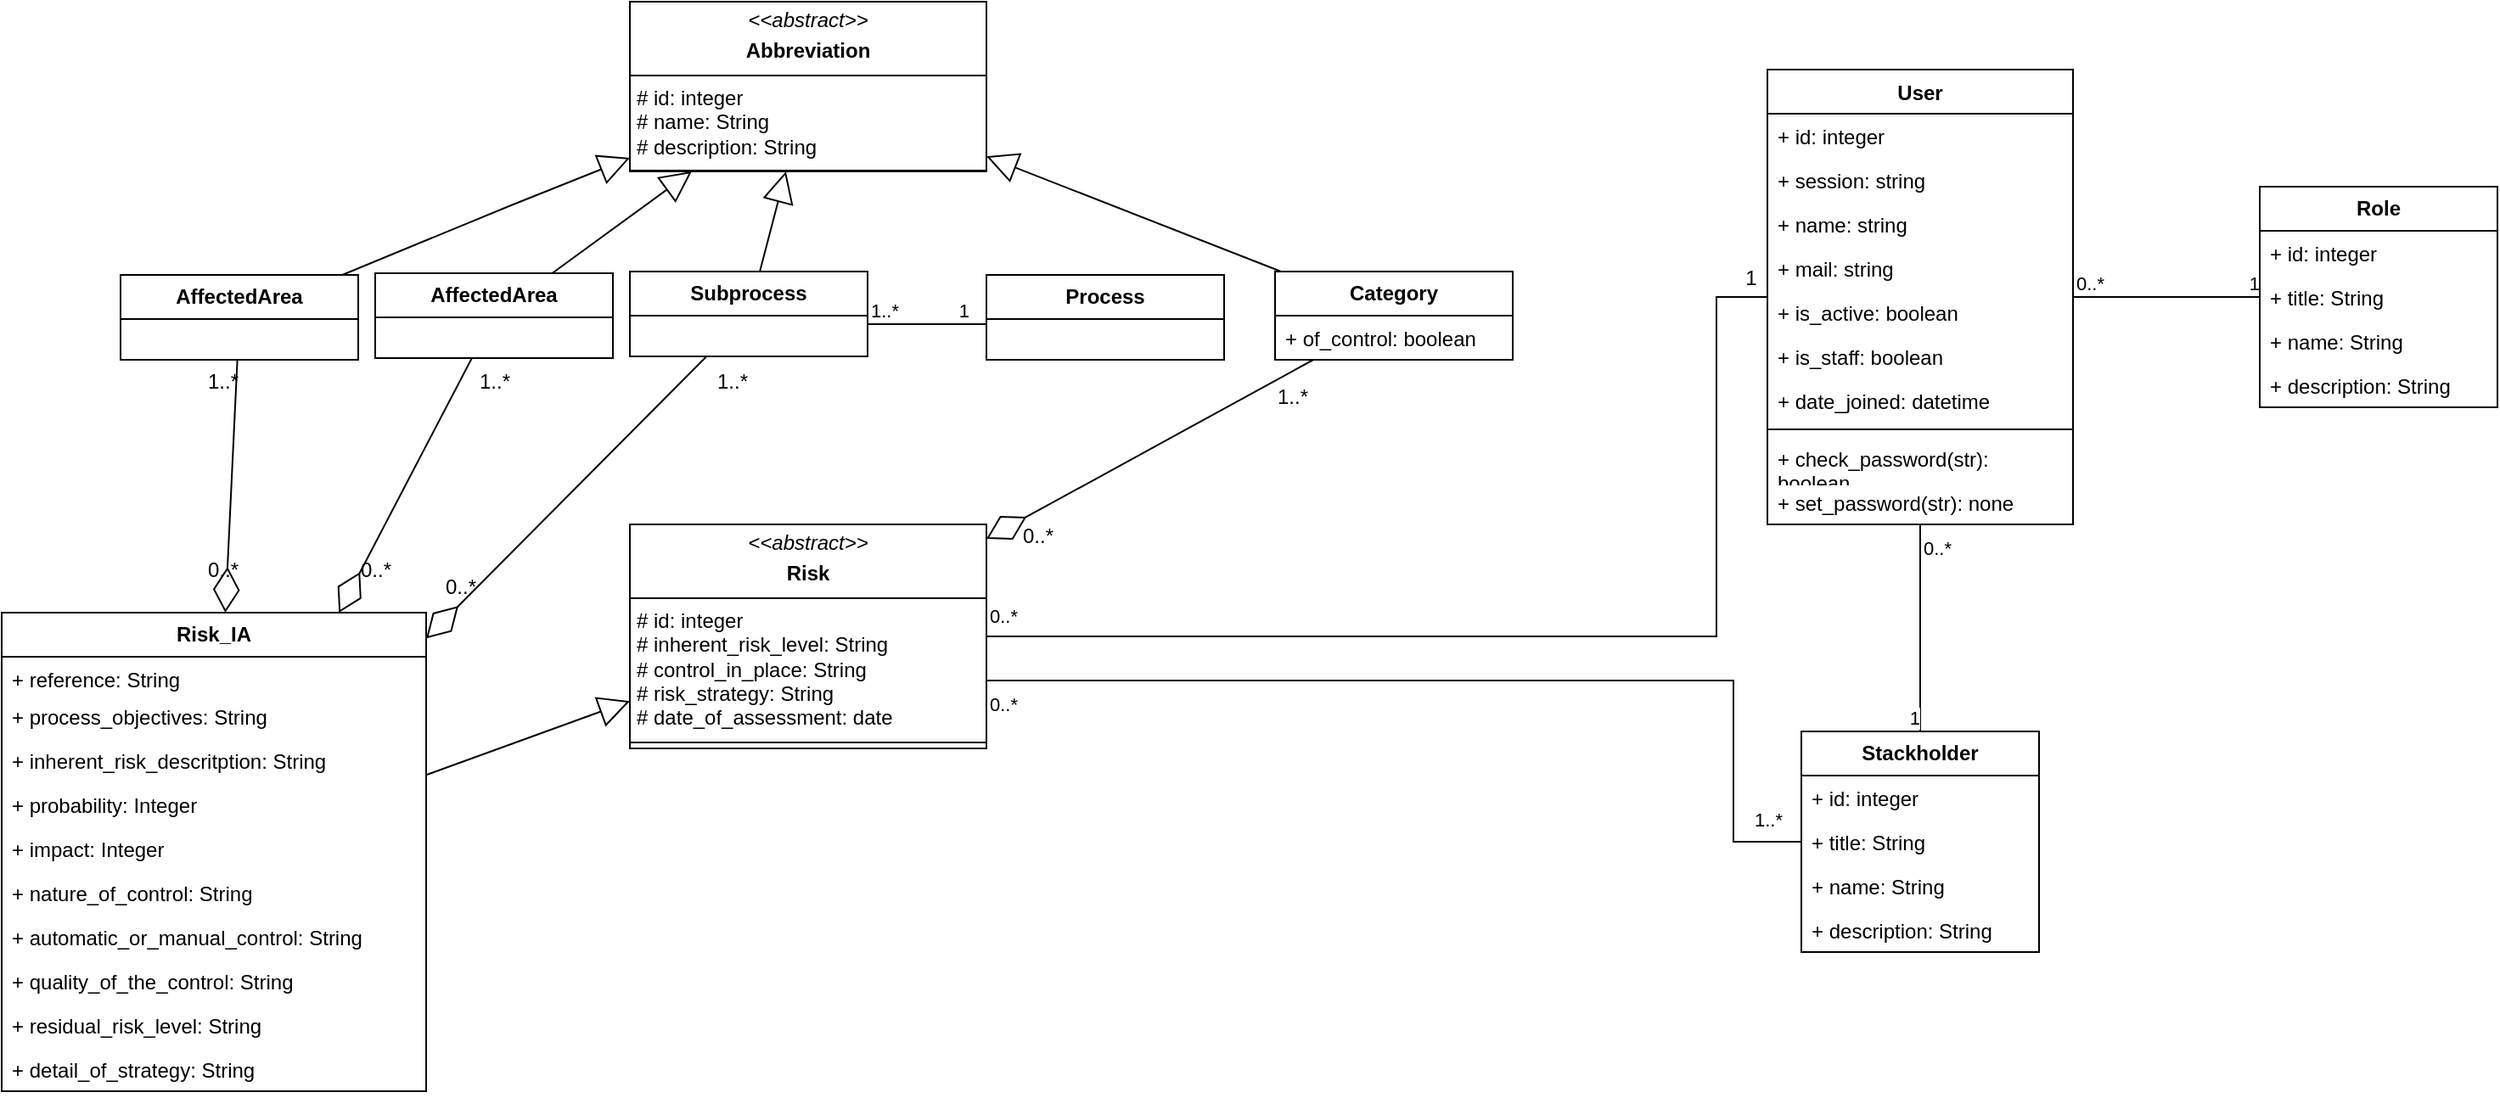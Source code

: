 <mxfile version="24.7.8">
  <diagram name="Page-1" id="ZfnLDZO0708gZrct7mV9">
    <mxGraphModel dx="2304" dy="999" grid="1" gridSize="10" guides="1" tooltips="1" connect="1" arrows="1" fold="1" page="1" pageScale="1" pageWidth="827" pageHeight="1169" math="0" shadow="0">
      <root>
        <mxCell id="0" />
        <mxCell id="1" parent="0" />
        <mxCell id="CJKA3V9dlmIFslRSyczK-3" value="" style="endArrow=none;html=1;edgeStyle=orthogonalEdgeStyle;rounded=0;" edge="1" parent="1" source="CJKA3V9dlmIFslRSyczK-10" target="CJKA3V9dlmIFslRSyczK-21">
          <mxGeometry relative="1" as="geometry">
            <mxPoint x="517" y="560" as="sourcePoint" />
            <mxPoint x="687" y="275" as="targetPoint" />
          </mxGeometry>
        </mxCell>
        <mxCell id="CJKA3V9dlmIFslRSyczK-4" value="0..*" style="edgeLabel;resizable=0;html=1;align=left;verticalAlign=bottom;" connectable="0" vertex="1" parent="CJKA3V9dlmIFslRSyczK-3">
          <mxGeometry x="-1" relative="1" as="geometry" />
        </mxCell>
        <mxCell id="CJKA3V9dlmIFslRSyczK-5" value="1" style="edgeLabel;resizable=0;html=1;align=right;verticalAlign=bottom;" connectable="0" vertex="1" parent="CJKA3V9dlmIFslRSyczK-3">
          <mxGeometry x="1" relative="1" as="geometry" />
        </mxCell>
        <mxCell id="CJKA3V9dlmIFslRSyczK-10" value="User" style="swimlane;fontStyle=1;align=center;verticalAlign=top;childLayout=stackLayout;horizontal=1;startSize=26;horizontalStack=0;resizeParent=1;resizeParentMax=0;resizeLast=0;collapsible=1;marginBottom=0;whiteSpace=wrap;html=1;" vertex="1" parent="1">
          <mxGeometry x="397" y="210" width="180" height="268" as="geometry" />
        </mxCell>
        <mxCell id="CJKA3V9dlmIFslRSyczK-14" value="+ id: integer" style="text;strokeColor=none;fillColor=none;align=left;verticalAlign=top;spacingLeft=4;spacingRight=4;overflow=hidden;rotatable=0;points=[[0,0.5],[1,0.5]];portConstraint=eastwest;whiteSpace=wrap;html=1;" vertex="1" parent="CJKA3V9dlmIFslRSyczK-10">
          <mxGeometry y="26" width="180" height="26" as="geometry" />
        </mxCell>
        <mxCell id="CJKA3V9dlmIFslRSyczK-15" value="+ session: string" style="text;strokeColor=none;fillColor=none;align=left;verticalAlign=top;spacingLeft=4;spacingRight=4;overflow=hidden;rotatable=0;points=[[0,0.5],[1,0.5]];portConstraint=eastwest;whiteSpace=wrap;html=1;" vertex="1" parent="CJKA3V9dlmIFslRSyczK-10">
          <mxGeometry y="52" width="180" height="26" as="geometry" />
        </mxCell>
        <mxCell id="CJKA3V9dlmIFslRSyczK-11" value="+ name: string" style="text;strokeColor=none;fillColor=none;align=left;verticalAlign=top;spacingLeft=4;spacingRight=4;overflow=hidden;rotatable=0;points=[[0,0.5],[1,0.5]];portConstraint=eastwest;whiteSpace=wrap;html=1;" vertex="1" parent="CJKA3V9dlmIFslRSyczK-10">
          <mxGeometry y="78" width="180" height="26" as="geometry" />
        </mxCell>
        <mxCell id="CJKA3V9dlmIFslRSyczK-16" value="+ mail: string" style="text;strokeColor=none;fillColor=none;align=left;verticalAlign=top;spacingLeft=4;spacingRight=4;overflow=hidden;rotatable=0;points=[[0,0.5],[1,0.5]];portConstraint=eastwest;whiteSpace=wrap;html=1;" vertex="1" parent="CJKA3V9dlmIFslRSyczK-10">
          <mxGeometry y="104" width="180" height="26" as="geometry" />
        </mxCell>
        <mxCell id="CJKA3V9dlmIFslRSyczK-17" value="+ is_active: boolean" style="text;strokeColor=none;fillColor=none;align=left;verticalAlign=top;spacingLeft=4;spacingRight=4;overflow=hidden;rotatable=0;points=[[0,0.5],[1,0.5]];portConstraint=eastwest;whiteSpace=wrap;html=1;" vertex="1" parent="CJKA3V9dlmIFslRSyczK-10">
          <mxGeometry y="130" width="180" height="26" as="geometry" />
        </mxCell>
        <mxCell id="CJKA3V9dlmIFslRSyczK-18" value="+ is_staff: boolean" style="text;strokeColor=none;fillColor=none;align=left;verticalAlign=top;spacingLeft=4;spacingRight=4;overflow=hidden;rotatable=0;points=[[0,0.5],[1,0.5]];portConstraint=eastwest;whiteSpace=wrap;html=1;" vertex="1" parent="CJKA3V9dlmIFslRSyczK-10">
          <mxGeometry y="156" width="180" height="26" as="geometry" />
        </mxCell>
        <mxCell id="CJKA3V9dlmIFslRSyczK-19" value="+ date_joined: datetime" style="text;strokeColor=none;fillColor=none;align=left;verticalAlign=top;spacingLeft=4;spacingRight=4;overflow=hidden;rotatable=0;points=[[0,0.5],[1,0.5]];portConstraint=eastwest;whiteSpace=wrap;html=1;" vertex="1" parent="CJKA3V9dlmIFslRSyczK-10">
          <mxGeometry y="182" width="180" height="26" as="geometry" />
        </mxCell>
        <mxCell id="CJKA3V9dlmIFslRSyczK-12" value="" style="line;strokeWidth=1;fillColor=none;align=left;verticalAlign=middle;spacingTop=-1;spacingLeft=3;spacingRight=3;rotatable=0;labelPosition=right;points=[];portConstraint=eastwest;strokeColor=inherit;" vertex="1" parent="CJKA3V9dlmIFslRSyczK-10">
          <mxGeometry y="208" width="180" height="8" as="geometry" />
        </mxCell>
        <mxCell id="CJKA3V9dlmIFslRSyczK-13" value="+ check_password(str): boolean" style="text;strokeColor=none;fillColor=none;align=left;verticalAlign=top;spacingLeft=4;spacingRight=4;overflow=hidden;rotatable=0;points=[[0,0.5],[1,0.5]];portConstraint=eastwest;whiteSpace=wrap;html=1;" vertex="1" parent="CJKA3V9dlmIFslRSyczK-10">
          <mxGeometry y="216" width="180" height="26" as="geometry" />
        </mxCell>
        <mxCell id="CJKA3V9dlmIFslRSyczK-20" value="+ set_password(str): none" style="text;strokeColor=none;fillColor=none;align=left;verticalAlign=top;spacingLeft=4;spacingRight=4;overflow=hidden;rotatable=0;points=[[0,0.5],[1,0.5]];portConstraint=eastwest;whiteSpace=wrap;html=1;" vertex="1" parent="CJKA3V9dlmIFslRSyczK-10">
          <mxGeometry y="242" width="180" height="26" as="geometry" />
        </mxCell>
        <mxCell id="CJKA3V9dlmIFslRSyczK-21" value="&lt;b&gt;Role&lt;/b&gt;" style="swimlane;fontStyle=0;childLayout=stackLayout;horizontal=1;startSize=26;fillColor=none;horizontalStack=0;resizeParent=1;resizeParentMax=0;resizeLast=0;collapsible=1;marginBottom=0;whiteSpace=wrap;html=1;" vertex="1" parent="1">
          <mxGeometry x="687" y="279" width="140" height="130" as="geometry" />
        </mxCell>
        <mxCell id="CJKA3V9dlmIFslRSyczK-22" value="+ id: integer" style="text;strokeColor=none;fillColor=none;align=left;verticalAlign=top;spacingLeft=4;spacingRight=4;overflow=hidden;rotatable=0;points=[[0,0.5],[1,0.5]];portConstraint=eastwest;whiteSpace=wrap;html=1;" vertex="1" parent="CJKA3V9dlmIFslRSyczK-21">
          <mxGeometry y="26" width="140" height="26" as="geometry" />
        </mxCell>
        <mxCell id="CJKA3V9dlmIFslRSyczK-23" value="+ title: String" style="text;strokeColor=none;fillColor=none;align=left;verticalAlign=top;spacingLeft=4;spacingRight=4;overflow=hidden;rotatable=0;points=[[0,0.5],[1,0.5]];portConstraint=eastwest;whiteSpace=wrap;html=1;" vertex="1" parent="CJKA3V9dlmIFslRSyczK-21">
          <mxGeometry y="52" width="140" height="26" as="geometry" />
        </mxCell>
        <mxCell id="CJKA3V9dlmIFslRSyczK-24" value="+ name: String" style="text;strokeColor=none;fillColor=none;align=left;verticalAlign=top;spacingLeft=4;spacingRight=4;overflow=hidden;rotatable=0;points=[[0,0.5],[1,0.5]];portConstraint=eastwest;whiteSpace=wrap;html=1;" vertex="1" parent="CJKA3V9dlmIFslRSyczK-21">
          <mxGeometry y="78" width="140" height="26" as="geometry" />
        </mxCell>
        <mxCell id="CJKA3V9dlmIFslRSyczK-25" value="+ description: String" style="text;strokeColor=none;fillColor=none;align=left;verticalAlign=top;spacingLeft=4;spacingRight=4;overflow=hidden;rotatable=0;points=[[0,0.5],[1,0.5]];portConstraint=eastwest;whiteSpace=wrap;html=1;" vertex="1" parent="CJKA3V9dlmIFslRSyczK-21">
          <mxGeometry y="104" width="140" height="26" as="geometry" />
        </mxCell>
        <mxCell id="CJKA3V9dlmIFslRSyczK-26" value="&lt;b&gt;Stackholder&lt;/b&gt;" style="swimlane;fontStyle=0;childLayout=stackLayout;horizontal=1;startSize=26;fillColor=none;horizontalStack=0;resizeParent=1;resizeParentMax=0;resizeLast=0;collapsible=1;marginBottom=0;whiteSpace=wrap;html=1;" vertex="1" parent="1">
          <mxGeometry x="417" y="600" width="140" height="130" as="geometry" />
        </mxCell>
        <mxCell id="CJKA3V9dlmIFslRSyczK-27" value="+ id: integer" style="text;strokeColor=none;fillColor=none;align=left;verticalAlign=top;spacingLeft=4;spacingRight=4;overflow=hidden;rotatable=0;points=[[0,0.5],[1,0.5]];portConstraint=eastwest;whiteSpace=wrap;html=1;" vertex="1" parent="CJKA3V9dlmIFslRSyczK-26">
          <mxGeometry y="26" width="140" height="26" as="geometry" />
        </mxCell>
        <mxCell id="CJKA3V9dlmIFslRSyczK-28" value="+ title: String" style="text;strokeColor=none;fillColor=none;align=left;verticalAlign=top;spacingLeft=4;spacingRight=4;overflow=hidden;rotatable=0;points=[[0,0.5],[1,0.5]];portConstraint=eastwest;whiteSpace=wrap;html=1;" vertex="1" parent="CJKA3V9dlmIFslRSyczK-26">
          <mxGeometry y="52" width="140" height="26" as="geometry" />
        </mxCell>
        <mxCell id="CJKA3V9dlmIFslRSyczK-29" value="+ name: String" style="text;strokeColor=none;fillColor=none;align=left;verticalAlign=top;spacingLeft=4;spacingRight=4;overflow=hidden;rotatable=0;points=[[0,0.5],[1,0.5]];portConstraint=eastwest;whiteSpace=wrap;html=1;" vertex="1" parent="CJKA3V9dlmIFslRSyczK-26">
          <mxGeometry y="78" width="140" height="26" as="geometry" />
        </mxCell>
        <mxCell id="CJKA3V9dlmIFslRSyczK-30" value="+ description: String" style="text;strokeColor=none;fillColor=none;align=left;verticalAlign=top;spacingLeft=4;spacingRight=4;overflow=hidden;rotatable=0;points=[[0,0.5],[1,0.5]];portConstraint=eastwest;whiteSpace=wrap;html=1;" vertex="1" parent="CJKA3V9dlmIFslRSyczK-26">
          <mxGeometry y="104" width="140" height="26" as="geometry" />
        </mxCell>
        <mxCell id="CJKA3V9dlmIFslRSyczK-31" value="" style="endArrow=none;html=1;edgeStyle=orthogonalEdgeStyle;rounded=0;" edge="1" parent="1" source="CJKA3V9dlmIFslRSyczK-10" target="CJKA3V9dlmIFslRSyczK-26">
          <mxGeometry relative="1" as="geometry">
            <mxPoint x="486.5" y="490" as="sourcePoint" />
            <mxPoint x="486.56" y="612.01" as="targetPoint" />
          </mxGeometry>
        </mxCell>
        <mxCell id="CJKA3V9dlmIFslRSyczK-32" value="0..*" style="edgeLabel;resizable=0;html=1;align=left;verticalAlign=bottom;" connectable="0" vertex="1" parent="CJKA3V9dlmIFslRSyczK-31">
          <mxGeometry x="-1" relative="1" as="geometry">
            <mxPoint y="22" as="offset" />
          </mxGeometry>
        </mxCell>
        <mxCell id="CJKA3V9dlmIFslRSyczK-33" value="1" style="edgeLabel;resizable=0;html=1;align=right;verticalAlign=bottom;" connectable="0" vertex="1" parent="CJKA3V9dlmIFslRSyczK-31">
          <mxGeometry x="1" relative="1" as="geometry" />
        </mxCell>
        <mxCell id="CJKA3V9dlmIFslRSyczK-45" value="&lt;p style=&quot;margin:0px;margin-top:4px;text-align:center;&quot;&gt;&lt;i&gt;&amp;lt;&amp;lt;abstract&amp;gt;&amp;gt;&lt;/i&gt;&lt;b&gt;&lt;br&gt;&lt;/b&gt;&lt;/p&gt;&lt;p style=&quot;margin:0px;margin-top:4px;text-align:center;&quot;&gt;&lt;b&gt;Risk&lt;/b&gt;&lt;br&gt;&lt;/p&gt;&lt;hr size=&quot;1&quot; style=&quot;border-style:solid;&quot;&gt;&lt;p style=&quot;margin:0px;margin-left:4px;&quot;&gt;# id: integer&lt;br&gt;# inherent_risk_level: String&lt;/p&gt;&lt;p style=&quot;margin:0px;margin-left:4px;&quot;&gt;# control_in_place: String&lt;/p&gt;&lt;p style=&quot;margin:0px;margin-left:4px;&quot;&gt;# risk_strategy: String&lt;/p&gt;&lt;p style=&quot;margin:0px;margin-left:4px;&quot;&gt;# date_of_assessment: date&lt;/p&gt;&lt;hr size=&quot;1&quot; style=&quot;border-style:solid;&quot;&gt;&lt;p style=&quot;margin:0px;margin-left:4px;&quot;&gt;&lt;br&gt;&lt;/p&gt;" style="verticalAlign=top;align=left;overflow=fill;html=1;whiteSpace=wrap;" vertex="1" parent="1">
          <mxGeometry x="-273" y="478" width="210" height="132" as="geometry" />
        </mxCell>
        <mxCell id="CJKA3V9dlmIFslRSyczK-46" value="" style="endArrow=none;html=1;edgeStyle=orthogonalEdgeStyle;rounded=0;" edge="1" parent="1" source="CJKA3V9dlmIFslRSyczK-10" target="CJKA3V9dlmIFslRSyczK-45">
          <mxGeometry relative="1" as="geometry">
            <mxPoint x="267" y="410" as="sourcePoint" />
            <mxPoint x="367" y="560" as="targetPoint" />
            <Array as="points">
              <mxPoint x="367" y="344" />
              <mxPoint x="367" y="544" />
            </Array>
          </mxGeometry>
        </mxCell>
        <mxCell id="CJKA3V9dlmIFslRSyczK-47" value="0..*" style="edgeLabel;resizable=0;html=1;align=left;verticalAlign=bottom;" connectable="0" vertex="1" parent="CJKA3V9dlmIFslRSyczK-46">
          <mxGeometry x="-1" relative="1" as="geometry">
            <mxPoint x="-460" y="196" as="offset" />
          </mxGeometry>
        </mxCell>
        <mxCell id="CJKA3V9dlmIFslRSyczK-49" value="" style="endArrow=none;html=1;edgeStyle=orthogonalEdgeStyle;rounded=0;" edge="1" parent="1" source="CJKA3V9dlmIFslRSyczK-45" target="CJKA3V9dlmIFslRSyczK-26">
          <mxGeometry relative="1" as="geometry">
            <mxPoint x="497" y="488" as="sourcePoint" />
            <mxPoint x="497" y="610" as="targetPoint" />
            <Array as="points">
              <mxPoint x="377" y="570" />
              <mxPoint x="377" y="665" />
            </Array>
          </mxGeometry>
        </mxCell>
        <mxCell id="CJKA3V9dlmIFslRSyczK-50" value="0..*" style="edgeLabel;resizable=0;html=1;align=left;verticalAlign=bottom;" connectable="0" vertex="1" parent="CJKA3V9dlmIFslRSyczK-49">
          <mxGeometry x="-1" relative="1" as="geometry">
            <mxPoint y="22" as="offset" />
          </mxGeometry>
        </mxCell>
        <mxCell id="CJKA3V9dlmIFslRSyczK-51" value="1..*" style="edgeLabel;resizable=0;html=1;align=right;verticalAlign=bottom;" connectable="0" vertex="1" parent="CJKA3V9dlmIFslRSyczK-49">
          <mxGeometry x="1" relative="1" as="geometry">
            <mxPoint x="-11" y="-5" as="offset" />
          </mxGeometry>
        </mxCell>
        <mxCell id="CJKA3V9dlmIFslRSyczK-52" value="&lt;p style=&quot;margin:0px;margin-top:4px;text-align:center;&quot;&gt;&lt;i&gt;&amp;lt;&amp;lt;abstract&amp;gt;&amp;gt;&lt;/i&gt;&lt;b&gt;&lt;br&gt;&lt;/b&gt;&lt;/p&gt;&lt;p style=&quot;margin:0px;margin-top:4px;text-align:center;&quot;&gt;&lt;b&gt;Abbreviation&lt;/b&gt;&lt;br&gt;&lt;/p&gt;&lt;hr size=&quot;1&quot; style=&quot;border-style:solid;&quot;&gt;&lt;p style=&quot;margin:0px;margin-left:4px;&quot;&gt;# id: integer&lt;br&gt;# name: String&lt;/p&gt;&lt;p style=&quot;margin:0px;margin-left:4px;&quot;&gt;# description: String&lt;/p&gt;&lt;hr size=&quot;1&quot; style=&quot;border-style:solid;&quot;&gt;" style="verticalAlign=top;align=left;overflow=fill;html=1;whiteSpace=wrap;" vertex="1" parent="1">
          <mxGeometry x="-273" y="170" width="210" height="100" as="geometry" />
        </mxCell>
        <mxCell id="CJKA3V9dlmIFslRSyczK-53" value="&lt;b&gt;Risk_IA&lt;/b&gt;" style="swimlane;fontStyle=0;childLayout=stackLayout;horizontal=1;startSize=26;fillColor=none;horizontalStack=0;resizeParent=1;resizeParentMax=0;resizeLast=0;collapsible=1;marginBottom=0;whiteSpace=wrap;html=1;" vertex="1" parent="1">
          <mxGeometry x="-643" y="530" width="250" height="282" as="geometry" />
        </mxCell>
        <mxCell id="CJKA3V9dlmIFslRSyczK-54" value="+ reference: String" style="text;strokeColor=none;fillColor=none;align=left;verticalAlign=top;spacingLeft=4;spacingRight=4;overflow=hidden;rotatable=0;points=[[0,0.5],[1,0.5]];portConstraint=eastwest;whiteSpace=wrap;html=1;" vertex="1" parent="CJKA3V9dlmIFslRSyczK-53">
          <mxGeometry y="26" width="250" height="22" as="geometry" />
        </mxCell>
        <mxCell id="CJKA3V9dlmIFslRSyczK-55" value="+ process_objectives: String" style="text;strokeColor=none;fillColor=none;align=left;verticalAlign=top;spacingLeft=4;spacingRight=4;overflow=hidden;rotatable=0;points=[[0,0.5],[1,0.5]];portConstraint=eastwest;whiteSpace=wrap;html=1;" vertex="1" parent="CJKA3V9dlmIFslRSyczK-53">
          <mxGeometry y="48" width="250" height="26" as="geometry" />
        </mxCell>
        <mxCell id="CJKA3V9dlmIFslRSyczK-56" value="+ inherent_risk_descritption: String" style="text;strokeColor=none;fillColor=none;align=left;verticalAlign=top;spacingLeft=4;spacingRight=4;overflow=hidden;rotatable=0;points=[[0,0.5],[1,0.5]];portConstraint=eastwest;whiteSpace=wrap;html=1;" vertex="1" parent="CJKA3V9dlmIFslRSyczK-53">
          <mxGeometry y="74" width="250" height="26" as="geometry" />
        </mxCell>
        <mxCell id="CJKA3V9dlmIFslRSyczK-57" value="+ probability: Integer" style="text;strokeColor=none;fillColor=none;align=left;verticalAlign=top;spacingLeft=4;spacingRight=4;overflow=hidden;rotatable=0;points=[[0,0.5],[1,0.5]];portConstraint=eastwest;whiteSpace=wrap;html=1;" vertex="1" parent="CJKA3V9dlmIFslRSyczK-53">
          <mxGeometry y="100" width="250" height="26" as="geometry" />
        </mxCell>
        <mxCell id="CJKA3V9dlmIFslRSyczK-100" value="+ impact: Integer" style="text;strokeColor=none;fillColor=none;align=left;verticalAlign=top;spacingLeft=4;spacingRight=4;overflow=hidden;rotatable=0;points=[[0,0.5],[1,0.5]];portConstraint=eastwest;whiteSpace=wrap;html=1;" vertex="1" parent="CJKA3V9dlmIFslRSyczK-53">
          <mxGeometry y="126" width="250" height="26" as="geometry" />
        </mxCell>
        <mxCell id="CJKA3V9dlmIFslRSyczK-101" value="+ nature_of_control: String" style="text;strokeColor=none;fillColor=none;align=left;verticalAlign=top;spacingLeft=4;spacingRight=4;overflow=hidden;rotatable=0;points=[[0,0.5],[1,0.5]];portConstraint=eastwest;whiteSpace=wrap;html=1;" vertex="1" parent="CJKA3V9dlmIFslRSyczK-53">
          <mxGeometry y="152" width="250" height="26" as="geometry" />
        </mxCell>
        <mxCell id="CJKA3V9dlmIFslRSyczK-102" value="+ automatic_or_manual_control: String" style="text;strokeColor=none;fillColor=none;align=left;verticalAlign=top;spacingLeft=4;spacingRight=4;overflow=hidden;rotatable=0;points=[[0,0.5],[1,0.5]];portConstraint=eastwest;whiteSpace=wrap;html=1;" vertex="1" parent="CJKA3V9dlmIFslRSyczK-53">
          <mxGeometry y="178" width="250" height="26" as="geometry" />
        </mxCell>
        <mxCell id="CJKA3V9dlmIFslRSyczK-103" value="+ quality_of_the_control: String" style="text;strokeColor=none;fillColor=none;align=left;verticalAlign=top;spacingLeft=4;spacingRight=4;overflow=hidden;rotatable=0;points=[[0,0.5],[1,0.5]];portConstraint=eastwest;whiteSpace=wrap;html=1;" vertex="1" parent="CJKA3V9dlmIFslRSyczK-53">
          <mxGeometry y="204" width="250" height="26" as="geometry" />
        </mxCell>
        <mxCell id="CJKA3V9dlmIFslRSyczK-104" value="+ residual_risk_level: String" style="text;strokeColor=none;fillColor=none;align=left;verticalAlign=top;spacingLeft=4;spacingRight=4;overflow=hidden;rotatable=0;points=[[0,0.5],[1,0.5]];portConstraint=eastwest;whiteSpace=wrap;html=1;" vertex="1" parent="CJKA3V9dlmIFslRSyczK-53">
          <mxGeometry y="230" width="250" height="26" as="geometry" />
        </mxCell>
        <mxCell id="CJKA3V9dlmIFslRSyczK-105" value="+ detail_of_strategy: String" style="text;strokeColor=none;fillColor=none;align=left;verticalAlign=top;spacingLeft=4;spacingRight=4;overflow=hidden;rotatable=0;points=[[0,0.5],[1,0.5]];portConstraint=eastwest;whiteSpace=wrap;html=1;" vertex="1" parent="CJKA3V9dlmIFslRSyczK-53">
          <mxGeometry y="256" width="250" height="26" as="geometry" />
        </mxCell>
        <mxCell id="CJKA3V9dlmIFslRSyczK-58" value="" style="endArrow=block;endSize=16;endFill=0;html=1;rounded=0;" edge="1" parent="1" source="CJKA3V9dlmIFslRSyczK-53" target="CJKA3V9dlmIFslRSyczK-45">
          <mxGeometry width="160" relative="1" as="geometry">
            <mxPoint x="307" y="840" as="sourcePoint" />
            <mxPoint x="467" y="840" as="targetPoint" />
          </mxGeometry>
        </mxCell>
        <mxCell id="CJKA3V9dlmIFslRSyczK-64" value="&lt;b&gt;Process&lt;/b&gt;" style="swimlane;fontStyle=0;childLayout=stackLayout;horizontal=1;startSize=26;fillColor=none;horizontalStack=0;resizeParent=1;resizeParentMax=0;resizeLast=0;collapsible=1;marginBottom=0;whiteSpace=wrap;html=1;" vertex="1" parent="1">
          <mxGeometry x="-63" y="331" width="140" height="50" as="geometry" />
        </mxCell>
        <mxCell id="CJKA3V9dlmIFslRSyczK-65" value="&lt;b&gt;Subprocess&lt;/b&gt;" style="swimlane;fontStyle=0;childLayout=stackLayout;horizontal=1;startSize=26;fillColor=none;horizontalStack=0;resizeParent=1;resizeParentMax=0;resizeLast=0;collapsible=1;marginBottom=0;whiteSpace=wrap;html=1;" vertex="1" parent="1">
          <mxGeometry x="-273" y="329" width="140" height="50" as="geometry" />
        </mxCell>
        <mxCell id="CJKA3V9dlmIFslRSyczK-66" value="&lt;b&gt;AffectedArea&lt;/b&gt;" style="swimlane;fontStyle=0;childLayout=stackLayout;horizontal=1;startSize=26;fillColor=none;horizontalStack=0;resizeParent=1;resizeParentMax=0;resizeLast=0;collapsible=1;marginBottom=0;whiteSpace=wrap;html=1;" vertex="1" parent="1">
          <mxGeometry x="-423" y="330" width="140" height="50" as="geometry" />
        </mxCell>
        <mxCell id="CJKA3V9dlmIFslRSyczK-67" value="&lt;b&gt;AffectedArea&lt;/b&gt;" style="swimlane;fontStyle=0;childLayout=stackLayout;horizontal=1;startSize=26;fillColor=none;horizontalStack=0;resizeParent=1;resizeParentMax=0;resizeLast=0;collapsible=1;marginBottom=0;whiteSpace=wrap;html=1;" vertex="1" parent="1">
          <mxGeometry x="-573" y="331" width="140" height="50" as="geometry" />
        </mxCell>
        <mxCell id="CJKA3V9dlmIFslRSyczK-68" value="&lt;b&gt;Category&lt;/b&gt;" style="swimlane;fontStyle=0;childLayout=stackLayout;horizontal=1;startSize=26;fillColor=none;horizontalStack=0;resizeParent=1;resizeParentMax=0;resizeLast=0;collapsible=1;marginBottom=0;whiteSpace=wrap;html=1;" vertex="1" parent="1">
          <mxGeometry x="107" y="329" width="140" height="52" as="geometry" />
        </mxCell>
        <mxCell id="CJKA3V9dlmIFslRSyczK-69" value="+ of_control: boolean" style="text;strokeColor=none;fillColor=none;align=left;verticalAlign=top;spacingLeft=4;spacingRight=4;overflow=hidden;rotatable=0;points=[[0,0.5],[1,0.5]];portConstraint=eastwest;whiteSpace=wrap;html=1;" vertex="1" parent="CJKA3V9dlmIFslRSyczK-68">
          <mxGeometry y="26" width="140" height="26" as="geometry" />
        </mxCell>
        <mxCell id="CJKA3V9dlmIFslRSyczK-75" value="1" style="text;html=1;align=center;verticalAlign=middle;resizable=0;points=[];autosize=1;strokeColor=none;fillColor=none;" vertex="1" parent="1">
          <mxGeometry x="372" y="318" width="30" height="30" as="geometry" />
        </mxCell>
        <mxCell id="CJKA3V9dlmIFslRSyczK-76" value="" style="endArrow=none;html=1;edgeStyle=orthogonalEdgeStyle;rounded=0;" edge="1" parent="1" source="CJKA3V9dlmIFslRSyczK-65" target="CJKA3V9dlmIFslRSyczK-64">
          <mxGeometry relative="1" as="geometry">
            <mxPoint x="-203" y="740" as="sourcePoint" />
            <mxPoint x="-43" y="740" as="targetPoint" />
            <Array as="points">
              <mxPoint x="-83" y="360" />
              <mxPoint x="-83" y="360" />
            </Array>
          </mxGeometry>
        </mxCell>
        <mxCell id="CJKA3V9dlmIFslRSyczK-77" value="1..*" style="edgeLabel;resizable=0;html=1;align=left;verticalAlign=bottom;" connectable="0" vertex="1" parent="CJKA3V9dlmIFslRSyczK-76">
          <mxGeometry x="-1" relative="1" as="geometry" />
        </mxCell>
        <mxCell id="CJKA3V9dlmIFslRSyczK-78" value="1" style="edgeLabel;resizable=0;html=1;align=right;verticalAlign=bottom;" connectable="0" vertex="1" parent="CJKA3V9dlmIFslRSyczK-76">
          <mxGeometry x="1" relative="1" as="geometry">
            <mxPoint x="-10" as="offset" />
          </mxGeometry>
        </mxCell>
        <mxCell id="CJKA3V9dlmIFslRSyczK-81" value="" style="endArrow=block;endSize=16;endFill=0;html=1;rounded=0;" edge="1" parent="1" source="CJKA3V9dlmIFslRSyczK-67" target="CJKA3V9dlmIFslRSyczK-52">
          <mxGeometry width="160" relative="1" as="geometry">
            <mxPoint x="-283" y="820" as="sourcePoint" />
            <mxPoint x="-123" y="820" as="targetPoint" />
            <Array as="points">
              <mxPoint x="-343" y="290" />
            </Array>
          </mxGeometry>
        </mxCell>
        <mxCell id="CJKA3V9dlmIFslRSyczK-84" value="" style="endArrow=block;endSize=16;endFill=0;html=1;rounded=0;" edge="1" parent="1" source="CJKA3V9dlmIFslRSyczK-65" target="CJKA3V9dlmIFslRSyczK-52">
          <mxGeometry width="160" relative="1" as="geometry">
            <mxPoint x="-432" y="341" as="sourcePoint" />
            <mxPoint x="-263" y="272" as="targetPoint" />
            <Array as="points" />
          </mxGeometry>
        </mxCell>
        <mxCell id="CJKA3V9dlmIFslRSyczK-85" value="" style="endArrow=block;endSize=16;endFill=0;html=1;rounded=0;" edge="1" parent="1" source="CJKA3V9dlmIFslRSyczK-66" target="CJKA3V9dlmIFslRSyczK-52">
          <mxGeometry width="160" relative="1" as="geometry">
            <mxPoint x="-186" y="339" as="sourcePoint" />
            <mxPoint x="-171" y="280" as="targetPoint" />
            <Array as="points" />
          </mxGeometry>
        </mxCell>
        <mxCell id="CJKA3V9dlmIFslRSyczK-86" value="" style="endArrow=block;endSize=16;endFill=0;html=1;rounded=0;" edge="1" parent="1" source="CJKA3V9dlmIFslRSyczK-68" target="CJKA3V9dlmIFslRSyczK-52">
          <mxGeometry width="160" relative="1" as="geometry">
            <mxPoint x="-186" y="339" as="sourcePoint" />
            <mxPoint x="-171" y="280" as="targetPoint" />
            <Array as="points" />
          </mxGeometry>
        </mxCell>
        <mxCell id="CJKA3V9dlmIFslRSyczK-88" value="" style="endArrow=diamondThin;endFill=0;endSize=24;html=1;rounded=0;" edge="1" parent="1" source="CJKA3V9dlmIFslRSyczK-68" target="CJKA3V9dlmIFslRSyczK-45">
          <mxGeometry width="160" relative="1" as="geometry">
            <mxPoint x="-448" y="391" as="sourcePoint" />
            <mxPoint x="-263" y="495" as="targetPoint" />
          </mxGeometry>
        </mxCell>
        <mxCell id="CJKA3V9dlmIFslRSyczK-89" value="1..*" style="text;html=1;align=center;verticalAlign=middle;resizable=0;points=[];autosize=1;strokeColor=none;fillColor=none;" vertex="1" parent="1">
          <mxGeometry x="97" y="388" width="40" height="30" as="geometry" />
        </mxCell>
        <mxCell id="CJKA3V9dlmIFslRSyczK-90" value="0..*" style="text;html=1;align=center;verticalAlign=middle;resizable=0;points=[];autosize=1;strokeColor=none;fillColor=none;" vertex="1" parent="1">
          <mxGeometry x="-53" y="470" width="40" height="30" as="geometry" />
        </mxCell>
        <mxCell id="CJKA3V9dlmIFslRSyczK-91" value="" style="endArrow=diamondThin;endFill=0;endSize=24;html=1;rounded=0;" edge="1" parent="1" source="CJKA3V9dlmIFslRSyczK-67" target="CJKA3V9dlmIFslRSyczK-53">
          <mxGeometry width="160" relative="1" as="geometry">
            <mxPoint x="-480" y="373" as="sourcePoint" />
            <mxPoint x="-673" y="478" as="targetPoint" />
          </mxGeometry>
        </mxCell>
        <mxCell id="CJKA3V9dlmIFslRSyczK-92" value="" style="endArrow=diamondThin;endFill=0;endSize=24;html=1;rounded=0;" edge="1" parent="1" source="CJKA3V9dlmIFslRSyczK-66" target="CJKA3V9dlmIFslRSyczK-53">
          <mxGeometry width="160" relative="1" as="geometry">
            <mxPoint x="-491" y="391" as="sourcePoint" />
            <mxPoint x="-478" y="540" as="targetPoint" />
          </mxGeometry>
        </mxCell>
        <mxCell id="CJKA3V9dlmIFslRSyczK-93" value="" style="endArrow=diamondThin;endFill=0;endSize=24;html=1;rounded=0;" edge="1" parent="1" source="CJKA3V9dlmIFslRSyczK-65" target="CJKA3V9dlmIFslRSyczK-53">
          <mxGeometry width="160" relative="1" as="geometry">
            <mxPoint x="-357" y="390" as="sourcePoint" />
            <mxPoint x="-439" y="540" as="targetPoint" />
          </mxGeometry>
        </mxCell>
        <mxCell id="CJKA3V9dlmIFslRSyczK-94" value="0..*" style="text;html=1;align=center;verticalAlign=middle;resizable=0;points=[];autosize=1;strokeColor=none;fillColor=none;" vertex="1" parent="1">
          <mxGeometry x="-393" y="500" width="40" height="30" as="geometry" />
        </mxCell>
        <mxCell id="CJKA3V9dlmIFslRSyczK-95" value="1..*" style="text;html=1;align=center;verticalAlign=middle;resizable=0;points=[];autosize=1;strokeColor=none;fillColor=none;" vertex="1" parent="1">
          <mxGeometry x="-233" y="379" width="40" height="30" as="geometry" />
        </mxCell>
        <mxCell id="CJKA3V9dlmIFslRSyczK-96" value="1..*" style="text;html=1;align=center;verticalAlign=middle;resizable=0;points=[];autosize=1;strokeColor=none;fillColor=none;" vertex="1" parent="1">
          <mxGeometry x="-373" y="379" width="40" height="30" as="geometry" />
        </mxCell>
        <mxCell id="CJKA3V9dlmIFslRSyczK-97" value="0..*" style="text;html=1;align=center;verticalAlign=middle;resizable=0;points=[];autosize=1;strokeColor=none;fillColor=none;" vertex="1" parent="1">
          <mxGeometry x="-443" y="490" width="40" height="30" as="geometry" />
        </mxCell>
        <mxCell id="CJKA3V9dlmIFslRSyczK-98" value="0..*" style="text;html=1;align=center;verticalAlign=middle;resizable=0;points=[];autosize=1;strokeColor=none;fillColor=none;" vertex="1" parent="1">
          <mxGeometry x="-533" y="490" width="40" height="30" as="geometry" />
        </mxCell>
        <mxCell id="CJKA3V9dlmIFslRSyczK-99" value="1..*" style="text;html=1;align=center;verticalAlign=middle;resizable=0;points=[];autosize=1;strokeColor=none;fillColor=none;" vertex="1" parent="1">
          <mxGeometry x="-533" y="379" width="40" height="30" as="geometry" />
        </mxCell>
      </root>
    </mxGraphModel>
  </diagram>
</mxfile>
